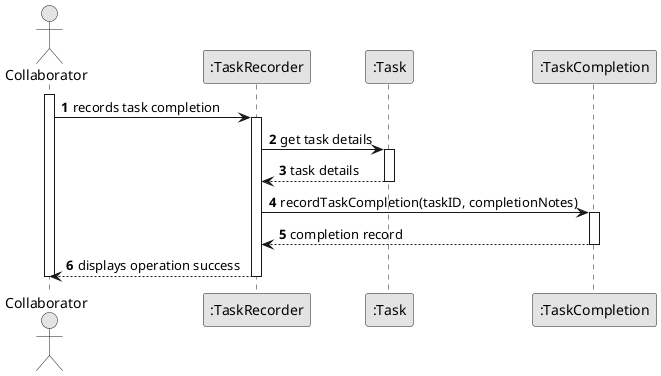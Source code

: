 @startuml
skinparam monochrome true
skinparam packageStyle rectangle
skinparam shadowing false

autonumber

'hide footbox
actor "Collaborator" as Col
participant ":TaskRecorder" as Recorder
participant ":Task" as T
participant ":TaskCompletion" as TC

activate Col

        Col -> Recorder : records task completion

        activate Recorder

            Recorder -> T : get task details
            activate T

                T --> Recorder : task details
            deactivate T

            Recorder -> TC : recordTaskCompletion(taskID, completionNotes)
            activate TC

                TC --> Recorder : completion record
            deactivate TC

            Recorder --> Col : displays operation success
        deactivate Recorder

deactivate Col

@enduml
